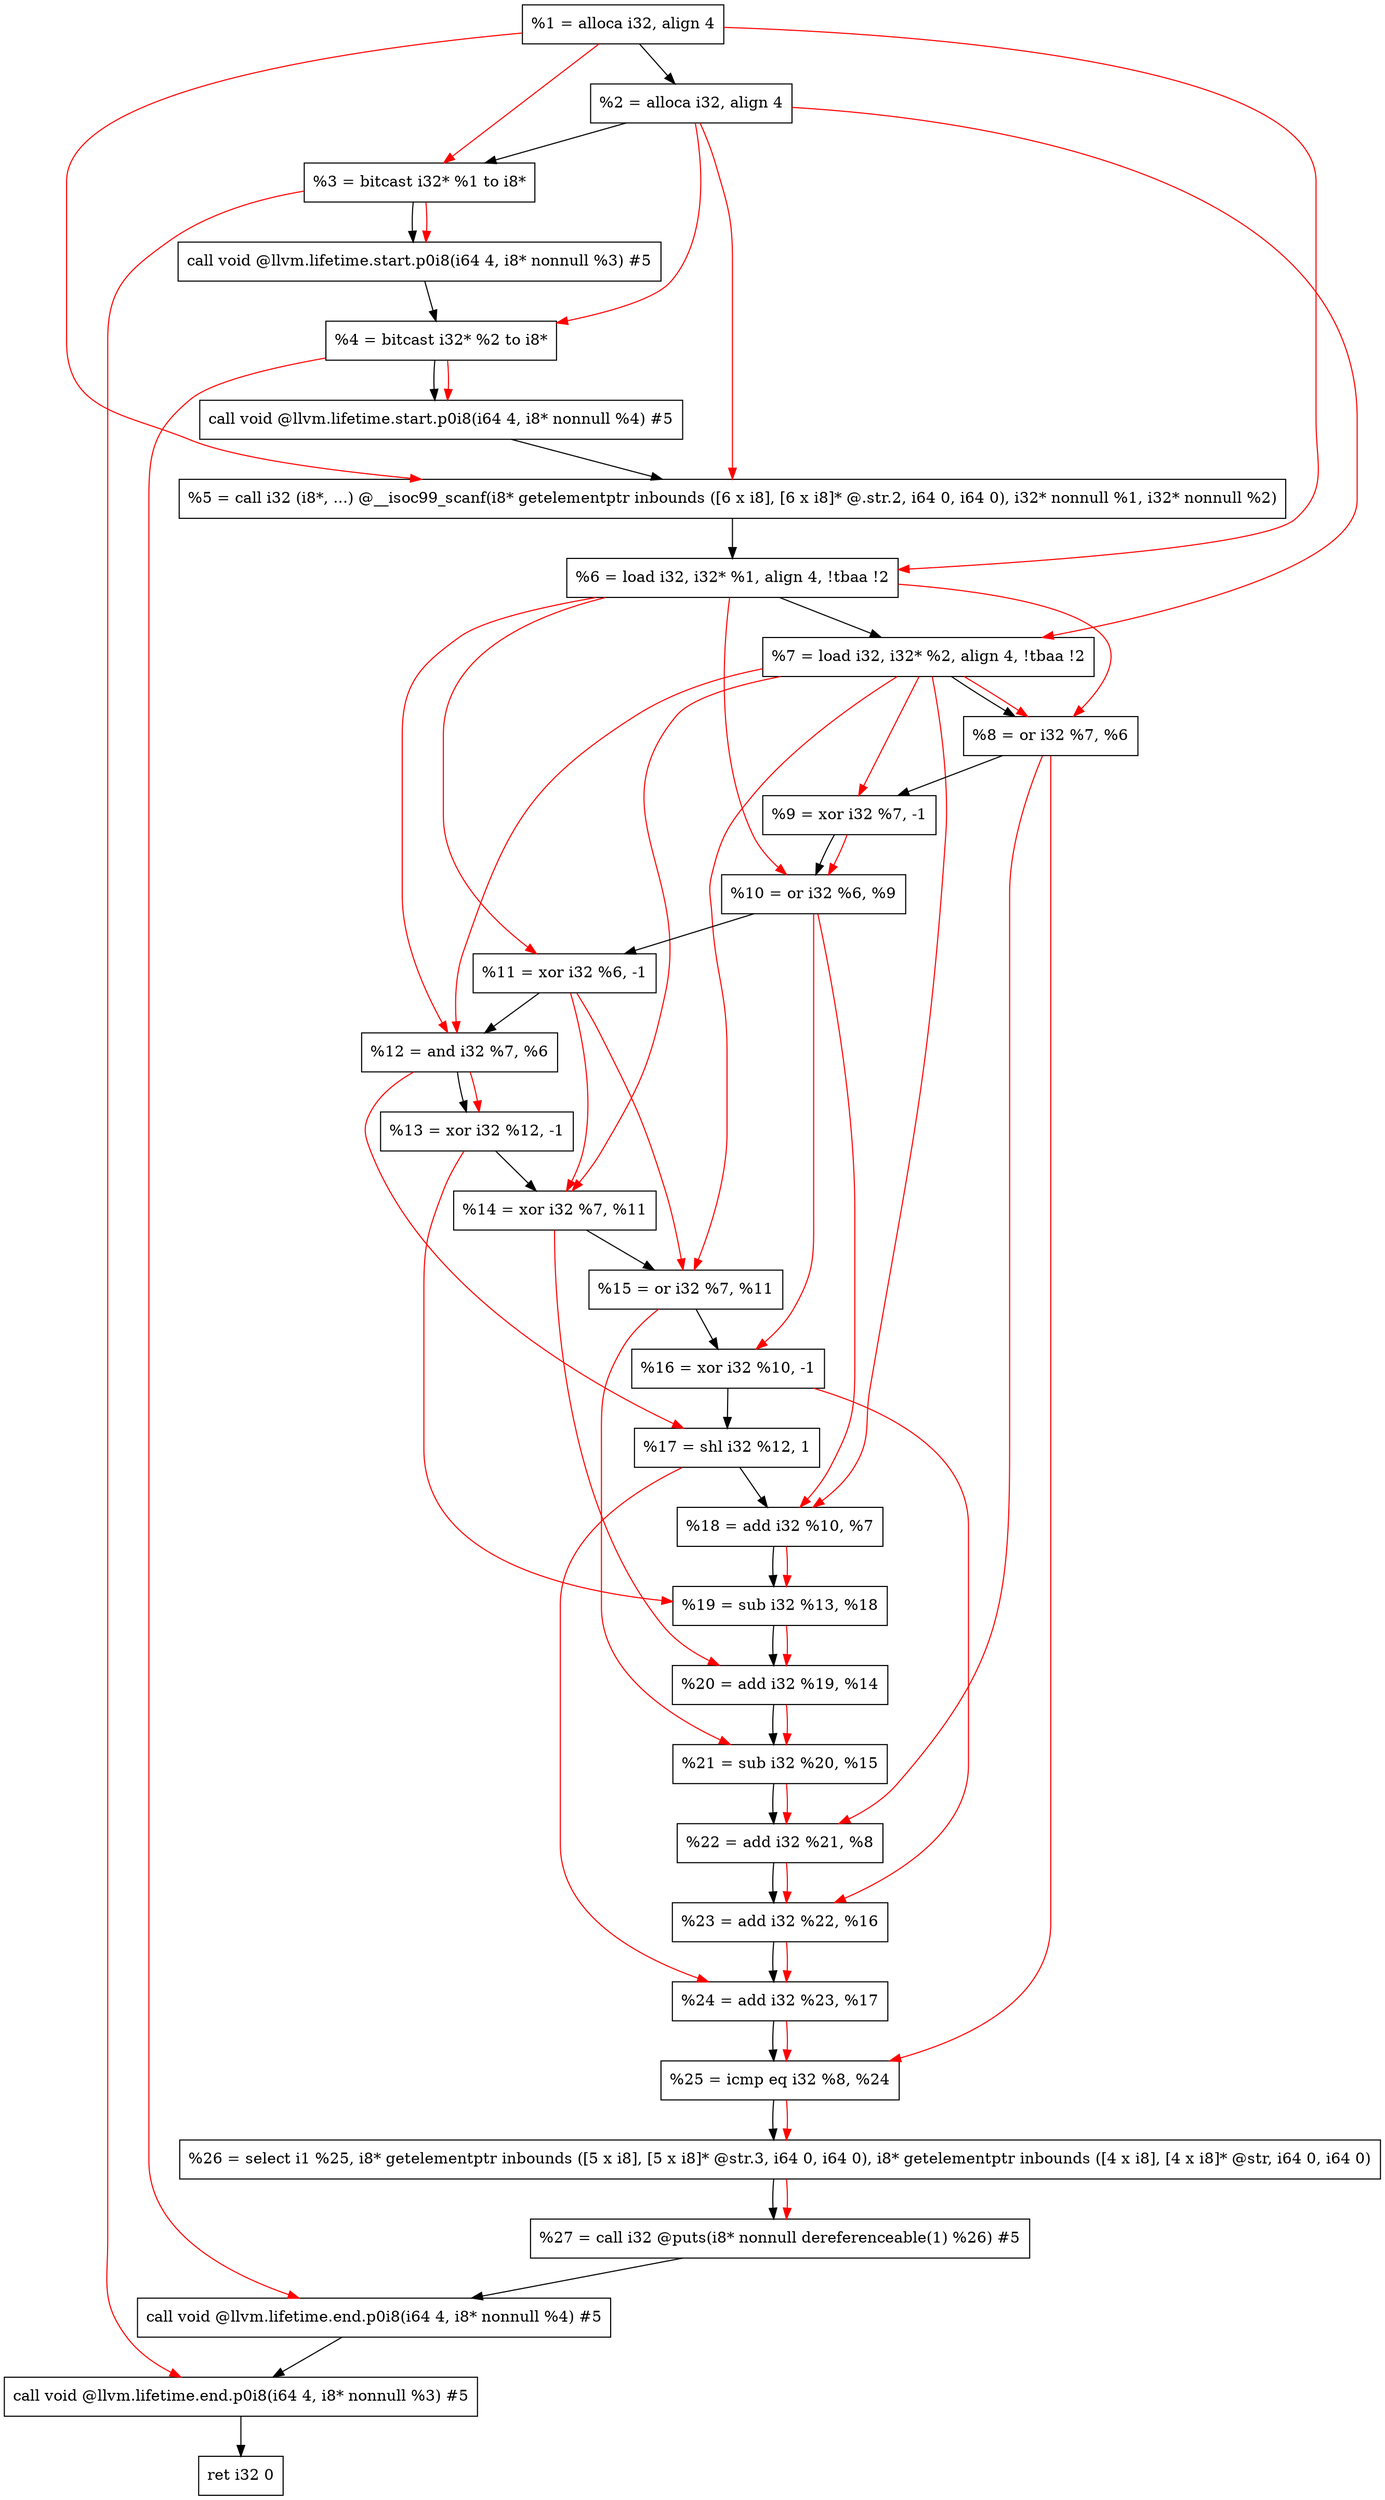 digraph "DFG for'main' function" {
	Node0x24278d8[shape=record, label="  %1 = alloca i32, align 4"];
	Node0x2427958[shape=record, label="  %2 = alloca i32, align 4"];
	Node0x24279e8[shape=record, label="  %3 = bitcast i32* %1 to i8*"];
	Node0x2427e48[shape=record, label="  call void @llvm.lifetime.start.p0i8(i64 4, i8* nonnull %3) #5"];
	Node0x2427f28[shape=record, label="  %4 = bitcast i32* %2 to i8*"];
	Node0x2428048[shape=record, label="  call void @llvm.lifetime.start.p0i8(i64 4, i8* nonnull %4) #5"];
	Node0x2428280[shape=record, label="  %5 = call i32 (i8*, ...) @__isoc99_scanf(i8* getelementptr inbounds ([6 x i8], [6 x i8]* @.str.2, i64 0, i64 0), i32* nonnull %1, i32* nonnull %2)"];
	Node0x2428338[shape=record, label="  %6 = load i32, i32* %1, align 4, !tbaa !2"];
	Node0x24292a8[shape=record, label="  %7 = load i32, i32* %2, align 4, !tbaa !2"];
	Node0x2429930[shape=record, label="  %8 = or i32 %7, %6"];
	Node0x24299a0[shape=record, label="  %9 = xor i32 %7, -1"];
	Node0x2429a10[shape=record, label="  %10 = or i32 %6, %9"];
	Node0x2429a80[shape=record, label="  %11 = xor i32 %6, -1"];
	Node0x2429af0[shape=record, label="  %12 = and i32 %7, %6"];
	Node0x2429b60[shape=record, label="  %13 = xor i32 %12, -1"];
	Node0x2429bd0[shape=record, label="  %14 = xor i32 %7, %11"];
	Node0x2429c40[shape=record, label="  %15 = or i32 %7, %11"];
	Node0x2429cb0[shape=record, label="  %16 = xor i32 %10, -1"];
	Node0x2429d20[shape=record, label="  %17 = shl i32 %12, 1"];
	Node0x2429d90[shape=record, label="  %18 = add i32 %10, %7"];
	Node0x2429e00[shape=record, label="  %19 = sub i32 %13, %18"];
	Node0x2429e70[shape=record, label="  %20 = add i32 %19, %14"];
	Node0x2429ee0[shape=record, label="  %21 = sub i32 %20, %15"];
	Node0x2429f50[shape=record, label="  %22 = add i32 %21, %8"];
	Node0x2429fc0[shape=record, label="  %23 = add i32 %22, %16"];
	Node0x242a030[shape=record, label="  %24 = add i32 %23, %17"];
	Node0x242a0a0[shape=record, label="  %25 = icmp eq i32 %8, %24"];
	Node0x23c89d8[shape=record, label="  %26 = select i1 %25, i8* getelementptr inbounds ([5 x i8], [5 x i8]* @str.3, i64 0, i64 0), i8* getelementptr inbounds ([4 x i8], [4 x i8]* @str, i64 0, i64 0)"];
	Node0x242a130[shape=record, label="  %27 = call i32 @puts(i8* nonnull dereferenceable(1) %26) #5"];
	Node0x242a388[shape=record, label="  call void @llvm.lifetime.end.p0i8(i64 4, i8* nonnull %4) #5"];
	Node0x242a4e8[shape=record, label="  call void @llvm.lifetime.end.p0i8(i64 4, i8* nonnull %3) #5"];
	Node0x242a5a8[shape=record, label="  ret i32 0"];
	Node0x24278d8 -> Node0x2427958;
	Node0x2427958 -> Node0x24279e8;
	Node0x24279e8 -> Node0x2427e48;
	Node0x2427e48 -> Node0x2427f28;
	Node0x2427f28 -> Node0x2428048;
	Node0x2428048 -> Node0x2428280;
	Node0x2428280 -> Node0x2428338;
	Node0x2428338 -> Node0x24292a8;
	Node0x24292a8 -> Node0x2429930;
	Node0x2429930 -> Node0x24299a0;
	Node0x24299a0 -> Node0x2429a10;
	Node0x2429a10 -> Node0x2429a80;
	Node0x2429a80 -> Node0x2429af0;
	Node0x2429af0 -> Node0x2429b60;
	Node0x2429b60 -> Node0x2429bd0;
	Node0x2429bd0 -> Node0x2429c40;
	Node0x2429c40 -> Node0x2429cb0;
	Node0x2429cb0 -> Node0x2429d20;
	Node0x2429d20 -> Node0x2429d90;
	Node0x2429d90 -> Node0x2429e00;
	Node0x2429e00 -> Node0x2429e70;
	Node0x2429e70 -> Node0x2429ee0;
	Node0x2429ee0 -> Node0x2429f50;
	Node0x2429f50 -> Node0x2429fc0;
	Node0x2429fc0 -> Node0x242a030;
	Node0x242a030 -> Node0x242a0a0;
	Node0x242a0a0 -> Node0x23c89d8;
	Node0x23c89d8 -> Node0x242a130;
	Node0x242a130 -> Node0x242a388;
	Node0x242a388 -> Node0x242a4e8;
	Node0x242a4e8 -> Node0x242a5a8;
edge [color=red]
	Node0x24278d8 -> Node0x24279e8;
	Node0x24279e8 -> Node0x2427e48;
	Node0x2427958 -> Node0x2427f28;
	Node0x2427f28 -> Node0x2428048;
	Node0x24278d8 -> Node0x2428280;
	Node0x2427958 -> Node0x2428280;
	Node0x24278d8 -> Node0x2428338;
	Node0x2427958 -> Node0x24292a8;
	Node0x24292a8 -> Node0x2429930;
	Node0x2428338 -> Node0x2429930;
	Node0x24292a8 -> Node0x24299a0;
	Node0x2428338 -> Node0x2429a10;
	Node0x24299a0 -> Node0x2429a10;
	Node0x2428338 -> Node0x2429a80;
	Node0x24292a8 -> Node0x2429af0;
	Node0x2428338 -> Node0x2429af0;
	Node0x2429af0 -> Node0x2429b60;
	Node0x24292a8 -> Node0x2429bd0;
	Node0x2429a80 -> Node0x2429bd0;
	Node0x24292a8 -> Node0x2429c40;
	Node0x2429a80 -> Node0x2429c40;
	Node0x2429a10 -> Node0x2429cb0;
	Node0x2429af0 -> Node0x2429d20;
	Node0x2429a10 -> Node0x2429d90;
	Node0x24292a8 -> Node0x2429d90;
	Node0x2429b60 -> Node0x2429e00;
	Node0x2429d90 -> Node0x2429e00;
	Node0x2429e00 -> Node0x2429e70;
	Node0x2429bd0 -> Node0x2429e70;
	Node0x2429e70 -> Node0x2429ee0;
	Node0x2429c40 -> Node0x2429ee0;
	Node0x2429ee0 -> Node0x2429f50;
	Node0x2429930 -> Node0x2429f50;
	Node0x2429f50 -> Node0x2429fc0;
	Node0x2429cb0 -> Node0x2429fc0;
	Node0x2429fc0 -> Node0x242a030;
	Node0x2429d20 -> Node0x242a030;
	Node0x2429930 -> Node0x242a0a0;
	Node0x242a030 -> Node0x242a0a0;
	Node0x242a0a0 -> Node0x23c89d8;
	Node0x23c89d8 -> Node0x242a130;
	Node0x2427f28 -> Node0x242a388;
	Node0x24279e8 -> Node0x242a4e8;
}
